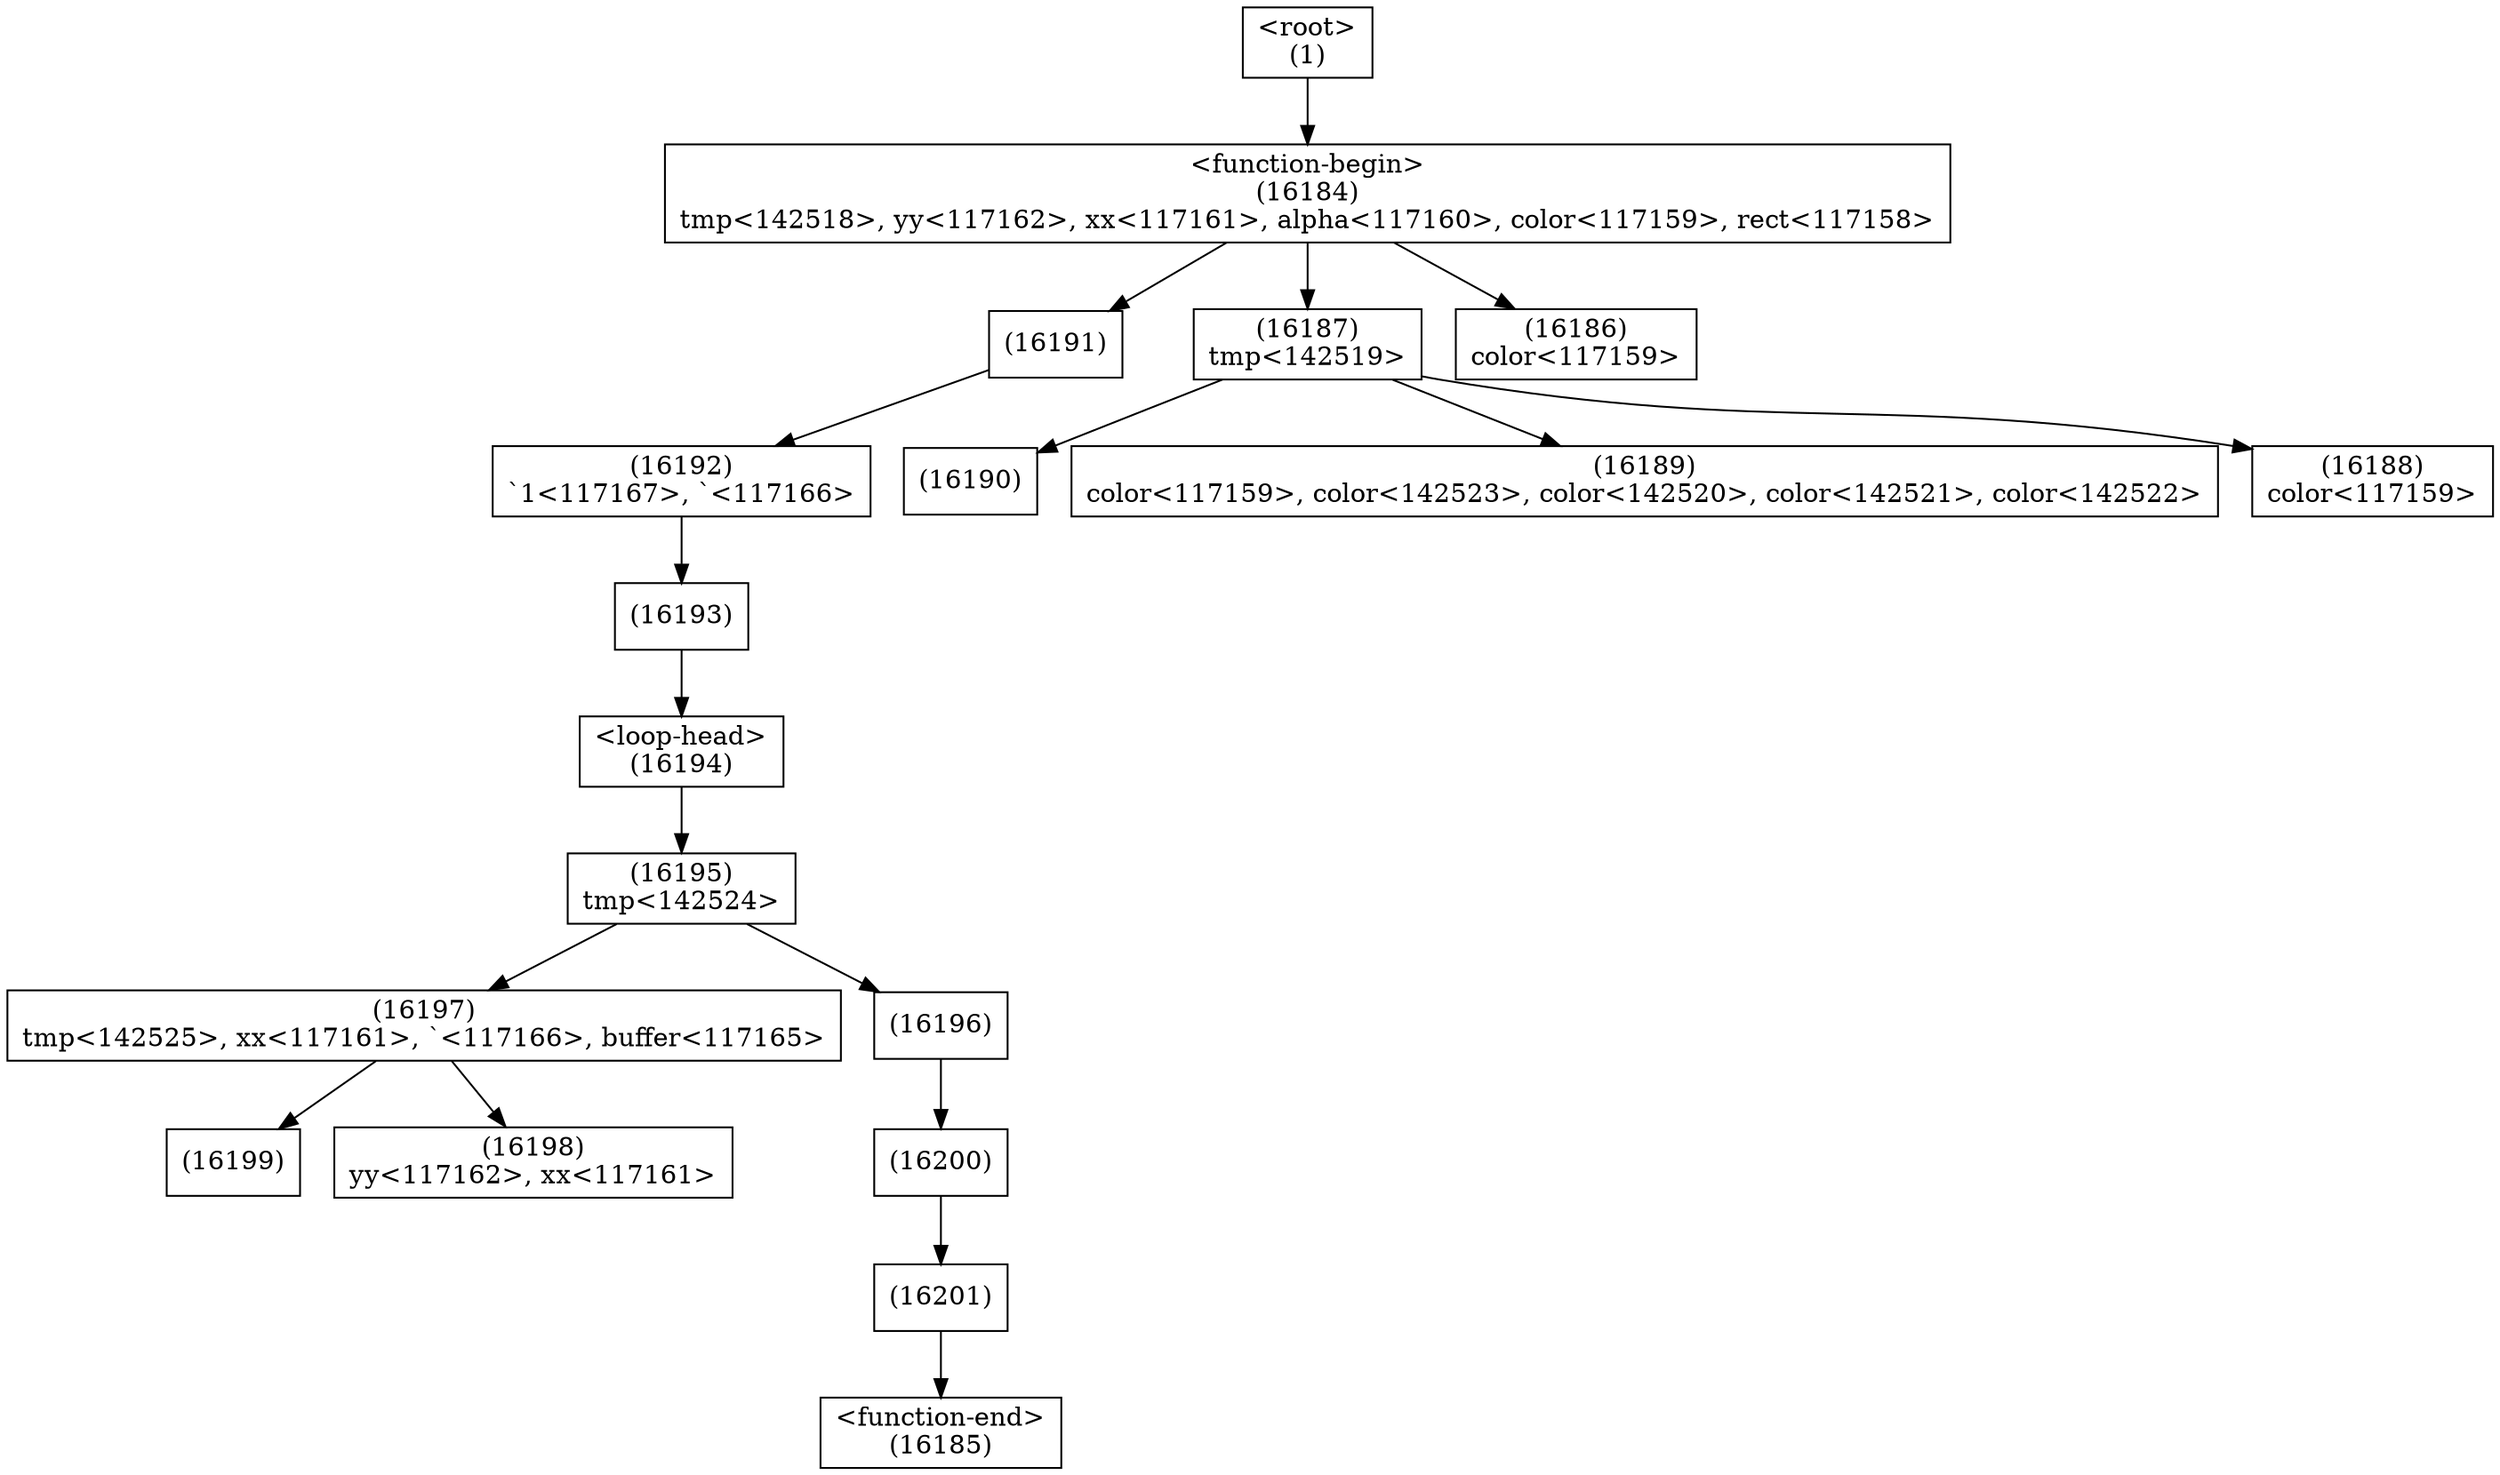 digraph graphname {
n16201 [shape=box,label="(16201)"];
n16201 -> n16185;
n16200 [shape=box,label="(16200)"];
n16200 -> n16201;
n16199 [shape=box,label="(16199)"];
n16198 [shape=box,label="(16198)\nyy<117162>, xx<117161>"];
n16197 [shape=box,label="(16197)\ntmp<142525>, xx<117161>, `<117166>, buffer<117165>"];
n16197 -> n16198;
n16197 -> n16199;
n16196 [shape=box,label="(16196)"];
n16196 -> n16200;
n16195 [shape=box,label="(16195)\ntmp<142524>"];
n16195 -> n16196;
n16195 -> n16197;
n16194 [shape=box,label="<loop-head>
(16194)"];
n16194 -> n16195;
n16193 [shape=box,label="(16193)"];
n16193 -> n16194;
n16192 [shape=box,label="(16192)\n`1<117167>, `<117166>"];
n16192 -> n16193;
n16191 [shape=box,label="(16191)"];
n16191 -> n16192;
n16190 [shape=box,label="(16190)"];
n16189 [shape=box,label="(16189)\ncolor<117159>, color<142523>, color<142520>, color<142521>, color<142522>"];
n16188 [shape=box,label="(16188)\ncolor<117159>"];
n16187 [shape=box,label="(16187)\ntmp<142519>"];
n16187 -> n16188;
n16187 -> n16190;
n16187 -> n16189;
n16186 [shape=box,label="(16186)\ncolor<117159>"];
n16185 [shape=box,label="<function-end>
(16185)"];
n16184 [shape=box,label="<function-begin>
(16184)\ntmp<142518>, yy<117162>, xx<117161>, alpha<117160>, color<117159>, rect<117158>"];
n16184 -> n16186;
n16184 -> n16191;
n16184 -> n16187;
n1 [shape=box,label="<root>
(1)"];
n1 -> n16184;
}
